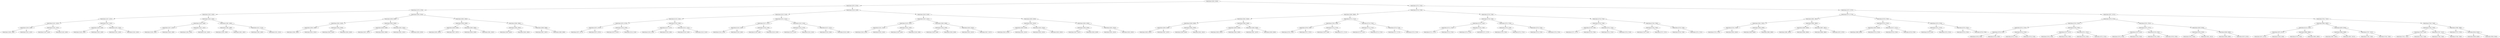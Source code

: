 digraph G{
610984013 [label="Node{data=[2634, 2634]}"]
610984013 -> 1644443712
1644443712 [label="Node{data=[2070, 2070]}"]
1644443712 -> 1393931310
1393931310 [label="Node{data=[1576, 1576]}"]
1393931310 -> 788117692
788117692 [label="Node{data=[1435, 1435]}"]
788117692 -> 1566723494
1566723494 [label="Node{data=[1427, 1427]}"]
1566723494 -> 510113906
510113906 [label="Node{data=[1423, 1423]}"]
510113906 -> 1622006612
1622006612 [label="Node{data=[1328, 1328]}"]
1622006612 -> 66233253
66233253 [label="Node{data=[1308, 1308]}"]
1622006612 -> 1286783232
1286783232 [label="Node{data=[1422, 1422]}"]
510113906 -> 1874154700
1874154700 [label="Node{data=[1425, 1425]}"]
1874154700 -> 1632392469
1632392469 [label="Node{data=[1424, 1424]}"]
1874154700 -> 2008362258
2008362258 [label="Node{data=[1426, 1426]}"]
1566723494 -> 760563749
760563749 [label="Node{data=[1431, 1431]}"]
760563749 -> 1753447031
1753447031 [label="Node{data=[1429, 1429]}"]
1753447031 -> 1810132623
1810132623 [label="Node{data=[1428, 1428]}"]
1753447031 -> 895947612
895947612 [label="Node{data=[1430, 1430]}"]
760563749 -> 846492085
846492085 [label="Node{data=[1433, 1433]}"]
846492085 -> 1096283470
1096283470 [label="Node{data=[1432, 1432]}"]
846492085 -> 152005629
152005629 [label="Node{data=[1434, 1434]}"]
788117692 -> 75457651
75457651 [label="Node{data=[1443, 1443]}"]
75457651 -> 362239120
362239120 [label="Node{data=[1439, 1439]}"]
362239120 -> 1796488937
1796488937 [label="Node{data=[1437, 1437]}"]
1796488937 -> 423031029
423031029 [label="Node{data=[1436, 1436]}"]
1796488937 -> 1712669532
1712669532 [label="Node{data=[1438, 1438]}"]
362239120 -> 1225373914
1225373914 [label="Node{data=[1441, 1441]}"]
1225373914 -> 60830820
60830820 [label="Node{data=[1440, 1440]}"]
1225373914 -> 759156157
759156157 [label="Node{data=[1442, 1442]}"]
75457651 -> 1635546341
1635546341 [label="Node{data=[1482, 1482]}"]
1635546341 -> 1698156408
1698156408 [label="Node{data=[1480, 1480]}"]
1698156408 -> 1740035246
1740035246 [label="Node{data=[1456, 1456]}"]
1698156408 -> 884457408
884457408 [label="Node{data=[1481, 1481]}"]
1635546341 -> 913190639
913190639 [label="Node{data=[1512, 1512]}"]
913190639 -> 1845066581
1845066581 [label="Node{data=[1483, 1483]}"]
913190639 -> 1018937824
1018937824 [label="Node{data=[1531, 1531]}"]
1393931310 -> 905654280
905654280 [label="Node{data=[2054, 2054]}"]
905654280 -> 1915058446
1915058446 [label="Node{data=[2046, 2046]}"]
1915058446 -> 1419810764
1419810764 [label="Node{data=[2042, 2042]}"]
1419810764 -> 922151033
922151033 [label="Node{data=[1956, 1956]}"]
922151033 -> 1516369375
1516369375 [label="Node{data=[1946, 1946]}"]
922151033 -> 55909012
55909012 [label="Node{data=[2022, 2022]}"]
1419810764 -> 1394336709
1394336709 [label="Node{data=[2044, 2044]}"]
1394336709 -> 1387228415
1387228415 [label="Node{data=[2043, 2043]}"]
1394336709 -> 120960120
120960120 [label="Node{data=[2045, 2045]}"]
1915058446 -> 748658608
748658608 [label="Node{data=[2050, 2050]}"]
748658608 -> 546718765
546718765 [label="Node{data=[2048, 2048]}"]
546718765 -> 167185492
167185492 [label="Node{data=[2047, 2047]}"]
546718765 -> 592179046
592179046 [label="Node{data=[2049, 2049]}"]
748658608 -> 1937348256
1937348256 [label="Node{data=[2052, 2052]}"]
1937348256 -> 1641808846
1641808846 [label="Node{data=[2051, 2051]}"]
1937348256 -> 1358444045
1358444045 [label="Node{data=[2053, 2053]}"]
905654280 -> 750044075
750044075 [label="Node{data=[2062, 2062]}"]
750044075 -> 331844619
331844619 [label="Node{data=[2058, 2058]}"]
331844619 -> 310656974
310656974 [label="Node{data=[2056, 2056]}"]
310656974 -> 64830413
64830413 [label="Node{data=[2055, 2055]}"]
310656974 -> 159259014
159259014 [label="Node{data=[2057, 2057]}"]
331844619 -> 653687670
653687670 [label="Node{data=[2060, 2060]}"]
653687670 -> 356473385
356473385 [label="Node{data=[2059, 2059]}"]
653687670 -> 2136344592
2136344592 [label="Node{data=[2061, 2061]}"]
750044075 -> 110992469
110992469 [label="Node{data=[2066, 2066]}"]
110992469 -> 329611835
329611835 [label="Node{data=[2064, 2064]}"]
329611835 -> 2091156596
2091156596 [label="Node{data=[2063, 2063]}"]
329611835 -> 863831416
863831416 [label="Node{data=[2065, 2065]}"]
110992469 -> 1508395126
1508395126 [label="Node{data=[2068, 2068]}"]
1508395126 -> 1638172114
1638172114 [label="Node{data=[2067, 2067]}"]
1508395126 -> 972765878
972765878 [label="Node{data=[2069, 2069]}"]
1644443712 -> 1651945012
1651945012 [label="Node{data=[2159, 2159]}"]
1651945012 -> 2034688500
2034688500 [label="Node{data=[2143, 2143]}"]
2034688500 -> 1007251739
1007251739 [label="Node{data=[2135, 2135]}"]
1007251739 -> 1556595366
1556595366 [label="Node{data=[2074, 2074]}"]
1556595366 -> 194494468
194494468 [label="Node{data=[2072, 2072]}"]
194494468 -> 1167116739
1167116739 [label="Node{data=[2071, 2071]}"]
194494468 -> 853993923
853993923 [label="Node{data=[2073, 2073]}"]
1556595366 -> 1347870667
1347870667 [label="Node{data=[2100, 2100]}"]
1347870667 -> 1702146597
1702146597 [label="Node{data=[2075, 2075]}"]
1347870667 -> 644460953
644460953 [label="Node{data=[2134, 2134]}"]
1007251739 -> 591723622
591723622 [label="Node{data=[2139, 2139]}"]
591723622 -> 1166726978
1166726978 [label="Node{data=[2137, 2137]}"]
1166726978 -> 95395916
95395916 [label="Node{data=[2136, 2136]}"]
1166726978 -> 1856056345
1856056345 [label="Node{data=[2138, 2138]}"]
591723622 -> 1778535015
1778535015 [label="Node{data=[2141, 2141]}"]
1778535015 -> 2032251042
2032251042 [label="Node{data=[2140, 2140]}"]
1778535015 -> 24433162
24433162 [label="Node{data=[2142, 2142]}"]
2034688500 -> 1725097945
1725097945 [label="Node{data=[2151, 2151]}"]
1725097945 -> 519821334
519821334 [label="Node{data=[2147, 2147]}"]
519821334 -> 1781256139
1781256139 [label="Node{data=[2145, 2145]}"]
1781256139 -> 1307096070
1307096070 [label="Node{data=[2144, 2144]}"]
1781256139 -> 1014328909
1014328909 [label="Node{data=[2146, 2146]}"]
519821334 -> 2081303229
2081303229 [label="Node{data=[2149, 2149]}"]
2081303229 -> 1223685984
1223685984 [label="Node{data=[2148, 2148]}"]
2081303229 -> 1076835071
1076835071 [label="Node{data=[2150, 2150]}"]
1725097945 -> 1463757745
1463757745 [label="Node{data=[2155, 2155]}"]
1463757745 -> 1525262377
1525262377 [label="Node{data=[2153, 2153]}"]
1525262377 -> 1837760739
1837760739 [label="Node{data=[2152, 2152]}"]
1525262377 -> 1418428263
1418428263 [label="Node{data=[2154, 2154]}"]
1463757745 -> 2059904228
2059904228 [label="Node{data=[2157, 2157]}"]
2059904228 -> 1836643189
1836643189 [label="Node{data=[2156, 2156]}"]
2059904228 -> 1355316001
1355316001 [label="Node{data=[2158, 2158]}"]
1651945012 -> 1597462040
1597462040 [label="Node{data=[2618, 2618]}"]
1597462040 -> 403716510
403716510 [label="Node{data=[2167, 2167]}"]
403716510 -> 853119666
853119666 [label="Node{data=[2163, 2163]}"]
853119666 -> 559670971
559670971 [label="Node{data=[2161, 2161]}"]
559670971 -> 1144648478
1144648478 [label="Node{data=[2160, 2160]}"]
559670971 -> 1576861390
1576861390 [label="Node{data=[2162, 2162]}"]
853119666 -> 600746945
600746945 [label="Node{data=[2165, 2165]}"]
600746945 -> 1566502717
1566502717 [label="Node{data=[2164, 2164]}"]
600746945 -> 1458849419
1458849419 [label="Node{data=[2166, 2166]}"]
403716510 -> 1824835605
1824835605 [label="Node{data=[2566, 2566]}"]
1824835605 -> 981661423
981661423 [label="Node{data=[2169, 2169]}"]
981661423 -> 269468037
269468037 [label="Node{data=[2168, 2168]}"]
981661423 -> 1681595665
1681595665 [label="Node{data=[2558, 2558]}"]
1824835605 -> 787867107
787867107 [label="Node{data=[2616, 2616]}"]
787867107 -> 57494364
57494364 [label="Node{data=[2615, 2615]}"]
787867107 -> 1828757853
1828757853 [label="Node{data=[2617, 2617]}"]
1597462040 -> 1374677625
1374677625 [label="Node{data=[2626, 2626]}"]
1374677625 -> 1345636186
1345636186 [label="Node{data=[2622, 2622]}"]
1345636186 -> 963269035
963269035 [label="Node{data=[2620, 2620]}"]
963269035 -> 1359484306
1359484306 [label="Node{data=[2619, 2619]}"]
963269035 -> 2140832232
2140832232 [label="Node{data=[2621, 2621]}"]
1345636186 -> 157456214
157456214 [label="Node{data=[2624, 2624]}"]
157456214 -> 1659791576
1659791576 [label="Node{data=[2623, 2623]}"]
157456214 -> 1935365522
1935365522 [label="Node{data=[2625, 2625]}"]
1374677625 -> 1483022288
1483022288 [label="Node{data=[2630, 2630]}"]
1483022288 -> 1159785389
1159785389 [label="Node{data=[2628, 2628]}"]
1159785389 -> 1410986873
1410986873 [label="Node{data=[2627, 2627]}"]
1159785389 -> 2110245805
2110245805 [label="Node{data=[2629, 2629]}"]
1483022288 -> 221036634
221036634 [label="Node{data=[2632, 2632]}"]
221036634 -> 1335050193
1335050193 [label="Node{data=[2631, 2631]}"]
221036634 -> 1418370913
1418370913 [label="Node{data=[2633, 2633]}"]
610984013 -> 391359742
391359742 [label="Node{data=[2752, 2752]}"]
391359742 -> 2081853534
2081853534 [label="Node{data=[2720, 2720]}"]
2081853534 -> 707610042
707610042 [label="Node{data=[2684, 2684]}"]
707610042 -> 710714889
710714889 [label="Node{data=[2642, 2642]}"]
710714889 -> 551734240
551734240 [label="Node{data=[2638, 2638]}"]
551734240 -> 1757293506
1757293506 [label="Node{data=[2636, 2636]}"]
1757293506 -> 687780858
687780858 [label="Node{data=[2635, 2635]}"]
1757293506 -> 1734161410
1734161410 [label="Node{data=[2637, 2637]}"]
551734240 -> 1364614850
1364614850 [label="Node{data=[2640, 2640]}"]
1364614850 -> 1211076369
1211076369 [label="Node{data=[2639, 2639]}"]
1364614850 -> 361993357
361993357 [label="Node{data=[2641, 2641]}"]
710714889 -> 459296537
459296537 [label="Node{data=[2646, 2646]}"]
459296537 -> 2015601401
2015601401 [label="Node{data=[2644, 2644]}"]
2015601401 -> 1287712235
1287712235 [label="Node{data=[2643, 2643]}"]
2015601401 -> 1165897474
1165897474 [label="Node{data=[2645, 2645]}"]
459296537 -> 1551870003
1551870003 [label="Node{data=[2648, 2648]}"]
1551870003 -> 967765295
967765295 [label="Node{data=[2647, 2647]}"]
1551870003 -> 1917513796
1917513796 [label="Node{data=[2649, 2649]}"]
707610042 -> 1182320432
1182320432 [label="Node{data=[2712, 2712]}"]
1182320432 -> 1734853116
1734853116 [label="Node{data=[2708, 2708]}"]
1734853116 -> 703504298
703504298 [label="Node{data=[2706, 2706]}"]
703504298 -> 201556483
201556483 [label="Node{data=[2705, 2705]}"]
703504298 -> 214074868
214074868 [label="Node{data=[2707, 2707]}"]
1734853116 -> 1442045361
1442045361 [label="Node{data=[2710, 2710]}"]
1442045361 -> 146611050
146611050 [label="Node{data=[2709, 2709]}"]
1442045361 -> 415138788
415138788 [label="Node{data=[2711, 2711]}"]
1182320432 -> 13326370
13326370 [label="Node{data=[2716, 2716]}"]
13326370 -> 1268650975
1268650975 [label="Node{data=[2714, 2714]}"]
1268650975 -> 731395981
731395981 [label="Node{data=[2713, 2713]}"]
1268650975 -> 1196765369
1196765369 [label="Node{data=[2715, 2715]}"]
13326370 -> 486898233
486898233 [label="Node{data=[2718, 2718]}"]
486898233 -> 650023597
650023597 [label="Node{data=[2717, 2717]}"]
486898233 -> 1282473384
1282473384 [label="Node{data=[2719, 2719]}"]
2081853534 -> 575593575
575593575 [label="Node{data=[2736, 2736]}"]
575593575 -> 346861221
346861221 [label="Node{data=[2728, 2728]}"]
346861221 -> 1188392295
1188392295 [label="Node{data=[2724, 2724]}"]
1188392295 -> 226710952
226710952 [label="Node{data=[2722, 2722]}"]
226710952 -> 1509563803
1509563803 [label="Node{data=[2721, 2721]}"]
226710952 -> 684874119
684874119 [label="Node{data=[2723, 2723]}"]
1188392295 -> 1157740463
1157740463 [label="Node{data=[2726, 2726]}"]
1157740463 -> 1379435698
1379435698 [label="Node{data=[2725, 2725]}"]
1157740463 -> 1529306539
1529306539 [label="Node{data=[2727, 2727]}"]
346861221 -> 1635985705
1635985705 [label="Node{data=[2732, 2732]}"]
1635985705 -> 695682681
695682681 [label="Node{data=[2730, 2730]}"]
695682681 -> 1073502961
1073502961 [label="Node{data=[2729, 2729]}"]
695682681 -> 1582797472
1582797472 [label="Node{data=[2731, 2731]}"]
1635985705 -> 644166178
644166178 [label="Node{data=[2734, 2734]}"]
644166178 -> 892529689
892529689 [label="Node{data=[2733, 2733]}"]
644166178 -> 1757676444
1757676444 [label="Node{data=[2735, 2735]}"]
575593575 -> 182738614
182738614 [label="Node{data=[2744, 2744]}"]
182738614 -> 94345706
94345706 [label="Node{data=[2740, 2740]}"]
94345706 -> 670035812
670035812 [label="Node{data=[2738, 2738]}"]
670035812 -> 1870647526
1870647526 [label="Node{data=[2737, 2737]}"]
670035812 -> 1204167249
1204167249 [label="Node{data=[2739, 2739]}"]
94345706 -> 1047503754
1047503754 [label="Node{data=[2742, 2742]}"]
1047503754 -> 1722023916
1722023916 [label="Node{data=[2741, 2741]}"]
1047503754 -> 2009787198
2009787198 [label="Node{data=[2743, 2743]}"]
182738614 -> 32017212
32017212 [label="Node{data=[2748, 2748]}"]
32017212 -> 1121454968
1121454968 [label="Node{data=[2746, 2746]}"]
1121454968 -> 1006485584
1006485584 [label="Node{data=[2745, 2745]}"]
1121454968 -> 466505482
466505482 [label="Node{data=[2747, 2747]}"]
32017212 -> 1580893732
1580893732 [label="Node{data=[2750, 2750]}"]
1580893732 -> 1547425104
1547425104 [label="Node{data=[2749, 2749]}"]
1580893732 -> 152134087
152134087 [label="Node{data=[2751, 2751]}"]
391359742 -> 1615780336
1615780336 [label="Node{data=[4737, 4737]}"]
1615780336 -> 1783593083
1783593083 [label="Node{data=[3774, 3774]}"]
1783593083 -> 1750905143
1750905143 [label="Node{data=[2861, 2861]}"]
1750905143 -> 1782704802
1782704802 [label="Node{data=[2831, 2831]}"]
1782704802 -> 2094411587
2094411587 [label="Node{data=[2754, 2754]}"]
2094411587 -> 1833638914
1833638914 [label="Node{data=[2753, 2753]}"]
2094411587 -> 1620303253
1620303253 [label="Node{data=[2816, 2816]}"]
1782704802 -> 90320863
90320863 [label="Node{data=[2859, 2859]}"]
90320863 -> 1216590855
1216590855 [label="Node{data=[2858, 2858]}"]
90320863 -> 2107447833
2107447833 [label="Node{data=[2860, 2860]}"]
1750905143 -> 60559178
60559178 [label="Node{data=[2865, 2865]}"]
60559178 -> 395629617
395629617 [label="Node{data=[2863, 2863]}"]
395629617 -> 1122134344
1122134344 [label="Node{data=[2862, 2862]}"]
395629617 -> 1471868639
1471868639 [label="Node{data=[2864, 2864]}"]
60559178 -> 876563773
876563773 [label="Node{data=[2867, 2867]}"]
876563773 -> 87765719
87765719 [label="Node{data=[2866, 2866]}"]
876563773 -> 1413653265
1413653265 [label="Node{data=[2975, 2975]}"]
1783593083 -> 1418621776
1418621776 [label="Node{data=[4729, 4729]}"]
1418621776 -> 446073433
446073433 [label="Node{data=[4725, 4725]}"]
446073433 -> 1181199958
1181199958 [label="Node{data=[3816, 3816]}"]
1181199958 -> 125622176
125622176 [label="Node{data=[3808, 3808]}"]
1181199958 -> 542060780
542060780 [label="Node{data=[4724, 4724]}"]
446073433 -> 237351678
237351678 [label="Node{data=[4727, 4727]}"]
237351678 -> 1967892594
1967892594 [label="Node{data=[4726, 4726]}"]
237351678 -> 342597804
342597804 [label="Node{data=[4728, 4728]}"]
1418621776 -> 1308244637
1308244637 [label="Node{data=[4733, 4733]}"]
1308244637 -> 1860944798
1860944798 [label="Node{data=[4731, 4731]}"]
1860944798 -> 1179381257
1179381257 [label="Node{data=[4730, 4730]}"]
1860944798 -> 258754732
258754732 [label="Node{data=[4732, 4732]}"]
1308244637 -> 333362446
333362446 [label="Node{data=[4735, 4735]}"]
333362446 -> 597255128
597255128 [label="Node{data=[4734, 4734]}"]
333362446 -> 985397764
985397764 [label="Node{data=[4736, 4736]}"]
1615780336 -> 1476394199
1476394199 [label="Node{data=[5071, 5071]}"]
1476394199 -> 837764579
837764579 [label="Node{data=[4753, 4753]}"]
837764579 -> 1501587365
1501587365 [label="Node{data=[4745, 4745]}"]
1501587365 -> 1007603019
1007603019 [label="Node{data=[4741, 4741]}"]
1007603019 -> 348100441
348100441 [label="Node{data=[4739, 4739]}"]
348100441 -> 1597249648
1597249648 [label="Node{data=[4738, 4738]}"]
348100441 -> 89387388
89387388 [label="Node{data=[4740, 4740]}"]
1007603019 -> 1333592072
1333592072 [label="Node{data=[4743, 4743]}"]
1333592072 -> 655381473
655381473 [label="Node{data=[4742, 4742]}"]
1333592072 -> 1486371051
1486371051 [label="Node{data=[4744, 4744]}"]
1501587365 -> 1121647253
1121647253 [label="Node{data=[4749, 4749]}"]
1121647253 -> 1694556038
1694556038 [label="Node{data=[4747, 4747]}"]
1694556038 -> 1076496284
1076496284 [label="Node{data=[4746, 4746]}"]
1694556038 -> 1508646930
1508646930 [label="Node{data=[4748, 4748]}"]
1121647253 -> 1291286504
1291286504 [label="Node{data=[4751, 4751]}"]
1291286504 -> 795372831
795372831 [label="Node{data=[4750, 4750]}"]
1291286504 -> 1072601481
1072601481 [label="Node{data=[4752, 4752]}"]
837764579 -> 121295574
121295574 [label="Node{data=[4761, 4761]}"]
121295574 -> 1887813102
1887813102 [label="Node{data=[4757, 4757]}"]
1887813102 -> 485041780
485041780 [label="Node{data=[4755, 4755]}"]
485041780 -> 1459672753
1459672753 [label="Node{data=[4754, 4754]}"]
485041780 -> 117244645
117244645 [label="Node{data=[4756, 4756]}"]
1887813102 -> 1540011289
1540011289 [label="Node{data=[4759, 4759]}"]
1540011289 -> 239465106
239465106 [label="Node{data=[4758, 4758]}"]
1540011289 -> 1596000437
1596000437 [label="Node{data=[4760, 4760]}"]
121295574 -> 832947102
832947102 [label="Node{data=[5029, 5029]}"]
832947102 -> 1061804750
1061804750 [label="Node{data=[4763, 4763]}"]
1061804750 -> 507084503
507084503 [label="Node{data=[4762, 4762]}"]
1061804750 -> 1225439493
1225439493 [label="Node{data=[4921, 4921]}"]
832947102 -> 1454127753
1454127753 [label="Node{data=[5069, 5069]}"]
1454127753 -> 667026744
667026744 [label="Node{data=[5068, 5068]}"]
1454127753 -> 1926764753
1926764753 [label="Node{data=[5070, 5070]}"]
1476394199 -> 1845904670
1845904670 [label="Node{data=[7541, 7541]}"]
1845904670 -> 1497973285
1497973285 [label="Node{data=[5963, 5963]}"]
1497973285 -> 1846896625
1846896625 [label="Node{data=[5116, 5116]}"]
1846896625 -> 1555690610
1555690610 [label="Node{data=[5073, 5073]}"]
1555690610 -> 13329486
13329486 [label="Node{data=[5072, 5072]}"]
1555690610 -> 327177752
327177752 [label="Node{data=[5108, 5108]}"]
1846896625 -> 1458540918
1458540918 [label="Node{data=[5880, 5880]}"]
1458540918 -> 1164371389
1164371389 [label="Node{data=[5750, 5750]}"]
1458540918 -> 517210187
517210187 [label="Node{data=[5893, 5893]}"]
1497973285 -> 267760927
267760927 [label="Node{data=[6295, 6295]}"]
267760927 -> 633070006
633070006 [label="Node{data=[5998, 5998]}"]
633070006 -> 1459794865
1459794865 [label="Node{data=[5967, 5967]}"]
633070006 -> 1776957250
1776957250 [label="Node{data=[6027, 6027]}"]
267760927 -> 1268066861
1268066861 [label="Node{data=[7337, 7337]}"]
1268066861 -> 827966648
827966648 [label="Node{data=[7336, 7336]}"]
1268066861 -> 1938056729
1938056729 [label="Node{data=[7540, 7540]}"]
1845904670 -> 1273765644
1273765644 [label="Node{data=[7549, 7549]}"]
1273765644 -> 701141022
701141022 [label="Node{data=[7545, 7545]}"]
701141022 -> 1447689627
1447689627 [label="Node{data=[7543, 7543]}"]
1447689627 -> 112061925
112061925 [label="Node{data=[7542, 7542]}"]
1447689627 -> 764577347
764577347 [label="Node{data=[7544, 7544]}"]
701141022 -> 1344645519
1344645519 [label="Node{data=[7547, 7547]}"]
1344645519 -> 1234776885
1234776885 [label="Node{data=[7546, 7546]}"]
1344645519 -> 540159270
540159270 [label="Node{data=[7548, 7548]}"]
1273765644 -> 422250493
422250493 [label="Node{data=[7998, 7998]}"]
422250493 -> 1690287238
1690287238 [label="Node{data=[7579, 7579]}"]
422250493 -> 1690254271
1690254271 [label="Node{data=[9344, 9344]}"]
1690254271 -> 1440047379
1440047379 [label="Node{data=[8269, 8269]}"]
1690254271 -> 343965883
343965883 [label="Node{data=[9364, 9364]}"]
}